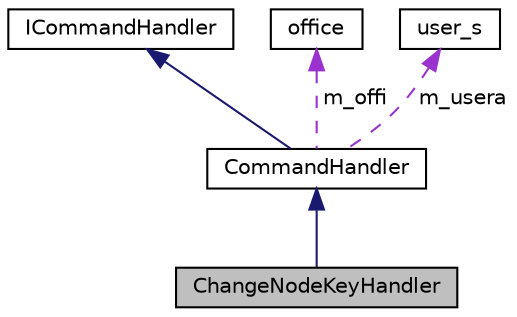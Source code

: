 digraph "ChangeNodeKeyHandler"
{
  edge [fontname="Helvetica",fontsize="10",labelfontname="Helvetica",labelfontsize="10"];
  node [fontname="Helvetica",fontsize="10",shape=record];
  Node3 [label="ChangeNodeKeyHandler",height=0.2,width=0.4,color="black", fillcolor="grey75", style="filled", fontcolor="black"];
  Node4 -> Node3 [dir="back",color="midnightblue",fontsize="10",style="solid",fontname="Helvetica"];
  Node4 [label="CommandHandler",height=0.2,width=0.4,color="black", fillcolor="white", style="filled",URL="$class_command_handler.html",tooltip="Base class for all command handlers. "];
  Node5 -> Node4 [dir="back",color="midnightblue",fontsize="10",style="solid",fontname="Helvetica"];
  Node5 [label="ICommandHandler",height=0.2,width=0.4,color="black", fillcolor="white", style="filled",URL="$class_i_command_handler.html",tooltip="Command handler Interface. "];
  Node6 -> Node4 [dir="back",color="darkorchid3",fontsize="10",style="dashed",label=" m_offi" ,fontname="Helvetica"];
  Node6 [label="office",height=0.2,width=0.4,color="black", fillcolor="white", style="filled",URL="$classoffice.html"];
  Node7 -> Node4 [dir="back",color="darkorchid3",fontsize="10",style="dashed",label=" m_usera" ,fontname="Helvetica"];
  Node7 [label="user_s",height=0.2,width=0.4,color="black", fillcolor="white", style="filled",URL="$structuser__s.html"];
}
